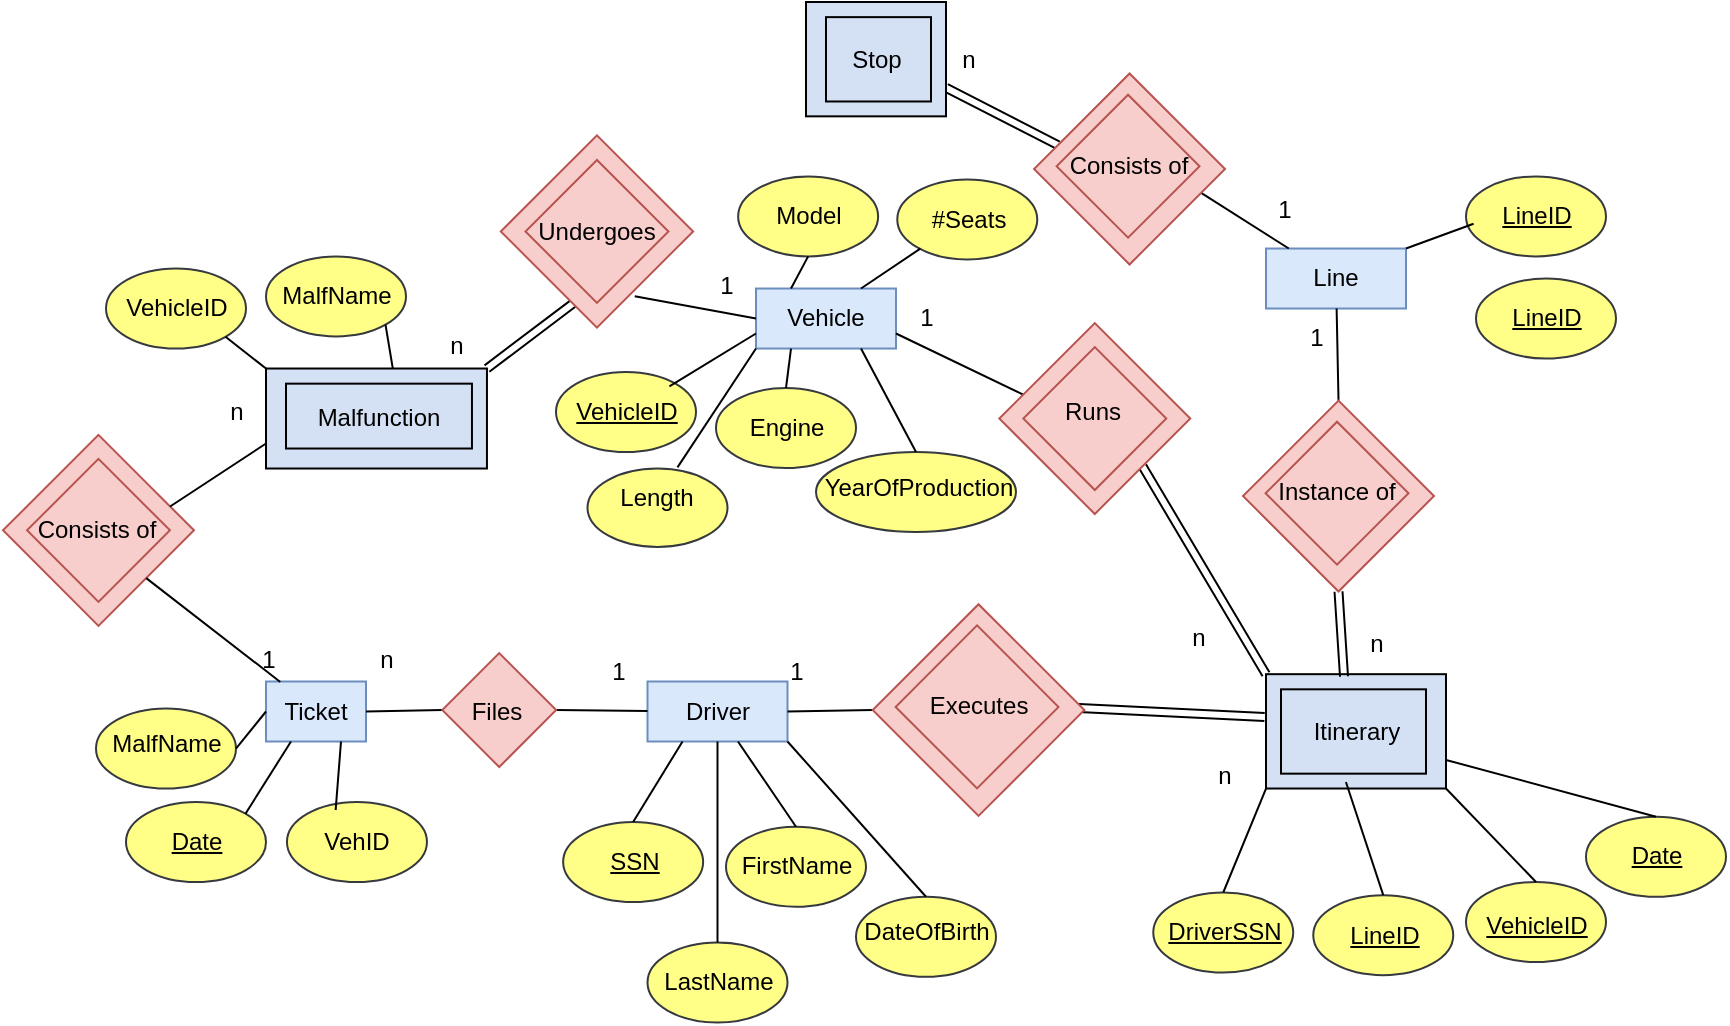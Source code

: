<mxfile version="20.5.1" type="github">
  <diagram name="Page-1" id="74e2e168-ea6b-b213-b513-2b3c1d86103e">
    <mxGraphModel dx="989" dy="471" grid="1" gridSize="10" guides="1" tooltips="1" connect="1" arrows="1" fold="1" page="1" pageScale="1" pageWidth="1600" pageHeight="1200" background="#ffffff" math="0" shadow="0">
      <root>
        <mxCell id="0" />
        <mxCell id="1" parent="0" />
        <mxCell id="0TpY3zneYbciwW2qCHmm-88" value="" style="rounded=0;whiteSpace=wrap;html=1;fillColor=#D4E1F5;" vertex="1" parent="1">
          <mxGeometry x="900" y="516.09" width="90" height="57.17" as="geometry" />
        </mxCell>
        <mxCell id="RQqygvgA-cGsSz0pc4jh-1" value="&lt;div&gt;Vehicle&lt;/div&gt;" style="rounded=0;whiteSpace=wrap;html=1;fillColor=#dae8fc;strokeColor=#6c8ebf;" parent="1" vertex="1">
          <mxGeometry x="645" y="323.26" width="70" height="30" as="geometry" />
        </mxCell>
        <mxCell id="RQqygvgA-cGsSz0pc4jh-5" value="&lt;div&gt;Driver&lt;/div&gt;" style="rounded=0;whiteSpace=wrap;html=1;fillColor=#dae8fc;strokeColor=#6c8ebf;" parent="1" vertex="1">
          <mxGeometry x="590.75" y="519.75" width="70" height="30" as="geometry" />
        </mxCell>
        <mxCell id="RQqygvgA-cGsSz0pc4jh-11" value="&lt;div&gt;Line&lt;/div&gt;" style="rounded=0;whiteSpace=wrap;html=1;fillColor=#dae8fc;strokeColor=#6c8ebf;" parent="1" vertex="1">
          <mxGeometry x="900" y="303.26" width="70" height="30" as="geometry" />
        </mxCell>
        <mxCell id="RQqygvgA-cGsSz0pc4jh-14" value="&lt;div&gt;Ticket&lt;/div&gt;" style="rounded=0;whiteSpace=wrap;html=1;fillColor=#dae8fc;strokeColor=#6c8ebf;" parent="1" vertex="1">
          <mxGeometry x="400" y="519.75" width="50" height="30" as="geometry" />
        </mxCell>
        <mxCell id="0TpY3zneYbciwW2qCHmm-1" value="" style="endArrow=none;html=1;rounded=0;exitX=0;exitY=0;exitDx=0;exitDy=0;" edge="1" parent="1" source="0TpY3zneYbciwW2qCHmm-132" target="RQqygvgA-cGsSz0pc4jh-11">
          <mxGeometry width="50" height="50" relative="1" as="geometry">
            <mxPoint x="938" y="373.26" as="sourcePoint" />
            <mxPoint x="944.545" y="483.26" as="targetPoint" />
          </mxGeometry>
        </mxCell>
        <mxCell id="0TpY3zneYbciwW2qCHmm-2" value="" style="shape=link;html=1;rounded=0;entryX=1;entryY=1;entryDx=0;entryDy=0;width=-4;exitX=-0.033;exitY=1.039;exitDx=0;exitDy=0;exitPerimeter=0;" edge="1" parent="1" source="0TpY3zneYbciwW2qCHmm-4" target="0TpY3zneYbciwW2qCHmm-132">
          <mxGeometry width="100" relative="1" as="geometry">
            <mxPoint x="938" y="513.26" as="sourcePoint" />
            <mxPoint x="938.16" y="470.923" as="targetPoint" />
          </mxGeometry>
        </mxCell>
        <mxCell id="0TpY3zneYbciwW2qCHmm-3" value="1" style="text;html=1;align=center;verticalAlign=middle;resizable=0;points=[];autosize=1;strokeColor=none;fillColor=none;" vertex="1" parent="1">
          <mxGeometry x="910" y="333.26" width="30" height="30" as="geometry" />
        </mxCell>
        <mxCell id="0TpY3zneYbciwW2qCHmm-4" value="n" style="text;html=1;align=center;verticalAlign=middle;resizable=0;points=[];autosize=1;strokeColor=none;fillColor=none;" vertex="1" parent="1">
          <mxGeometry x="940" y="486.09" width="30" height="30" as="geometry" />
        </mxCell>
        <mxCell id="0TpY3zneYbciwW2qCHmm-10" value="" style="endArrow=none;html=1;rounded=0;exitX=1;exitY=0.5;exitDx=0;exitDy=0;entryX=0;entryY=1;entryDx=0;entryDy=0;" edge="1" parent="1" source="RQqygvgA-cGsSz0pc4jh-5" target="0TpY3zneYbciwW2qCHmm-86">
          <mxGeometry width="50" height="50" relative="1" as="geometry">
            <mxPoint x="850" y="403.26" as="sourcePoint" />
            <mxPoint x="705.407" y="538.49" as="targetPoint" />
          </mxGeometry>
        </mxCell>
        <mxCell id="0TpY3zneYbciwW2qCHmm-11" value="" style="shape=link;html=1;rounded=0;exitX=1;exitY=0;exitDx=0;exitDy=0;entryX=-0.008;entryY=0.374;entryDx=0;entryDy=0;entryPerimeter=0;" edge="1" parent="1" source="0TpY3zneYbciwW2qCHmm-85" target="0TpY3zneYbciwW2qCHmm-88">
          <mxGeometry width="100" relative="1" as="geometry">
            <mxPoint x="805.873" y="538.83" as="sourcePoint" />
            <mxPoint x="892.624" y="537.895" as="targetPoint" />
          </mxGeometry>
        </mxCell>
        <mxCell id="0TpY3zneYbciwW2qCHmm-12" value="1" style="text;html=1;align=center;verticalAlign=middle;resizable=0;points=[];autosize=1;strokeColor=none;fillColor=none;" vertex="1" parent="1">
          <mxGeometry x="650" y="499.75" width="30" height="30" as="geometry" />
        </mxCell>
        <mxCell id="0TpY3zneYbciwW2qCHmm-13" value="n" style="text;html=1;align=center;verticalAlign=middle;resizable=0;points=[];autosize=1;strokeColor=none;fillColor=none;" vertex="1" parent="1">
          <mxGeometry x="863.63" y="552.12" width="30" height="30" as="geometry" />
        </mxCell>
        <mxCell id="0TpY3zneYbciwW2qCHmm-15" value="" style="endArrow=none;html=1;rounded=0;entryX=1;entryY=0.75;entryDx=0;entryDy=0;exitX=0;exitY=0.75;exitDx=0;exitDy=0;" edge="1" parent="1" source="0TpY3zneYbciwW2qCHmm-135" target="RQqygvgA-cGsSz0pc4jh-1">
          <mxGeometry width="50" height="50" relative="1" as="geometry">
            <mxPoint x="770.439" y="383.459" as="sourcePoint" />
            <mxPoint x="934.545" y="483.26" as="targetPoint" />
          </mxGeometry>
        </mxCell>
        <mxCell id="0TpY3zneYbciwW2qCHmm-16" value="" style="shape=link;html=1;rounded=0;exitX=1;exitY=0.5;exitDx=0;exitDy=0;entryX=0;entryY=0;entryDx=0;entryDy=0;" edge="1" parent="1" source="0TpY3zneYbciwW2qCHmm-135" target="0TpY3zneYbciwW2qCHmm-88">
          <mxGeometry width="100" relative="1" as="geometry">
            <mxPoint x="833.357" y="421.345" as="sourcePoint" />
            <mxPoint x="894.36" y="514.41" as="targetPoint" />
          </mxGeometry>
        </mxCell>
        <mxCell id="0TpY3zneYbciwW2qCHmm-18" value="1" style="text;html=1;align=center;verticalAlign=middle;resizable=0;points=[];autosize=1;strokeColor=none;fillColor=none;" vertex="1" parent="1">
          <mxGeometry x="715" y="323.26" width="30" height="30" as="geometry" />
        </mxCell>
        <mxCell id="0TpY3zneYbciwW2qCHmm-19" value="n" style="text;html=1;align=center;verticalAlign=middle;resizable=0;points=[];autosize=1;strokeColor=none;fillColor=none;" vertex="1" parent="1">
          <mxGeometry x="851.27" y="483.26" width="30" height="30" as="geometry" />
        </mxCell>
        <mxCell id="0TpY3zneYbciwW2qCHmm-38" value="" style="endArrow=none;html=1;rounded=0;exitX=1;exitY=0.25;exitDx=0;exitDy=0;" edge="1" parent="1" source="0TpY3zneYbciwW2qCHmm-138" target="RQqygvgA-cGsSz0pc4jh-11">
          <mxGeometry width="50" height="50" relative="1" as="geometry">
            <mxPoint x="883.99" y="279.63" as="sourcePoint" />
            <mxPoint x="934.545" y="403.26" as="targetPoint" />
          </mxGeometry>
        </mxCell>
        <mxCell id="0TpY3zneYbciwW2qCHmm-39" value="" style="shape=link;html=1;rounded=0;exitX=1;exitY=0.75;exitDx=0;exitDy=0;entryX=0;entryY=0.75;entryDx=0;entryDy=0;" edge="1" parent="1" source="0TpY3zneYbciwW2qCHmm-100" target="0TpY3zneYbciwW2qCHmm-138">
          <mxGeometry width="100" relative="1" as="geometry">
            <mxPoint x="760" y="234.163" as="sourcePoint" />
            <mxPoint x="803.99" y="246.63" as="targetPoint" />
          </mxGeometry>
        </mxCell>
        <mxCell id="0TpY3zneYbciwW2qCHmm-47" value="" style="endArrow=none;html=1;rounded=0;exitX=0;exitY=0.5;exitDx=0;exitDy=0;entryX=1.033;entryY=0.64;entryDx=0;entryDy=0;entryPerimeter=0;" edge="1" parent="1" source="RQqygvgA-cGsSz0pc4jh-1" target="0TpY3zneYbciwW2qCHmm-143">
          <mxGeometry width="50" height="50" relative="1" as="geometry">
            <mxPoint x="810" y="353.26" as="sourcePoint" />
            <mxPoint x="608.943" y="311.573" as="targetPoint" />
          </mxGeometry>
        </mxCell>
        <mxCell id="0TpY3zneYbciwW2qCHmm-48" value="1" style="text;html=1;align=center;verticalAlign=middle;resizable=0;points=[];autosize=1;strokeColor=none;fillColor=none;" vertex="1" parent="1">
          <mxGeometry x="615" y="307.2" width="30" height="30" as="geometry" />
        </mxCell>
        <mxCell id="0TpY3zneYbciwW2qCHmm-49" value="" style="shape=link;html=1;rounded=0;exitX=1;exitY=0;exitDx=0;exitDy=0;entryX=0.75;entryY=1;entryDx=0;entryDy=0;" edge="1" parent="1" source="0TpY3zneYbciwW2qCHmm-91" target="0TpY3zneYbciwW2qCHmm-143">
          <mxGeometry width="100" relative="1" as="geometry">
            <mxPoint x="516.975" y="371.281" as="sourcePoint" />
            <mxPoint x="557.999" y="318.286" as="targetPoint" />
          </mxGeometry>
        </mxCell>
        <mxCell id="0TpY3zneYbciwW2qCHmm-50" value="n" style="text;html=1;align=center;verticalAlign=middle;resizable=0;points=[];autosize=1;strokeColor=none;fillColor=none;" vertex="1" parent="1">
          <mxGeometry x="480.48" y="337.2" width="30" height="30" as="geometry" />
        </mxCell>
        <mxCell id="0TpY3zneYbciwW2qCHmm-51" value="n" style="text;html=1;align=center;verticalAlign=middle;resizable=0;points=[];autosize=1;strokeColor=none;fillColor=none;" vertex="1" parent="1">
          <mxGeometry x="735.64" y="193.59" width="30" height="30" as="geometry" />
        </mxCell>
        <mxCell id="0TpY3zneYbciwW2qCHmm-54" value="1" style="text;html=1;align=center;verticalAlign=middle;resizable=0;points=[];autosize=1;strokeColor=none;fillColor=none;" vertex="1" parent="1">
          <mxGeometry x="893.63" y="268.72" width="30" height="30" as="geometry" />
        </mxCell>
        <mxCell id="0TpY3zneYbciwW2qCHmm-59" value="" style="endArrow=none;html=1;rounded=0;exitX=1;exitY=0;exitDx=0;exitDy=0;" edge="1" parent="1" source="0TpY3zneYbciwW2qCHmm-83" target="RQqygvgA-cGsSz0pc4jh-5">
          <mxGeometry width="50" height="50" relative="1" as="geometry">
            <mxPoint x="543" y="532.26" as="sourcePoint" />
            <mxPoint x="794.545" y="503.26" as="targetPoint" />
          </mxGeometry>
        </mxCell>
        <mxCell id="0TpY3zneYbciwW2qCHmm-60" value="" style="endArrow=none;html=1;rounded=0;exitX=1;exitY=0.5;exitDx=0;exitDy=0;entryX=0;entryY=1;entryDx=0;entryDy=0;" edge="1" parent="1" source="RQqygvgA-cGsSz0pc4jh-14" target="0TpY3zneYbciwW2qCHmm-83">
          <mxGeometry width="50" height="50" relative="1" as="geometry">
            <mxPoint x="500" y="593.26" as="sourcePoint" />
            <mxPoint x="500.455" y="539.706" as="targetPoint" />
          </mxGeometry>
        </mxCell>
        <mxCell id="0TpY3zneYbciwW2qCHmm-61" value="1" style="text;html=1;align=center;verticalAlign=middle;resizable=0;points=[];autosize=1;strokeColor=none;fillColor=none;" vertex="1" parent="1">
          <mxGeometry x="560.75" y="499.75" width="30" height="30" as="geometry" />
        </mxCell>
        <mxCell id="0TpY3zneYbciwW2qCHmm-62" value="n" style="text;html=1;align=center;verticalAlign=middle;resizable=0;points=[];autosize=1;strokeColor=none;fillColor=none;" vertex="1" parent="1">
          <mxGeometry x="445.0" y="493.66" width="30" height="30" as="geometry" />
        </mxCell>
        <mxCell id="0TpY3zneYbciwW2qCHmm-83" value="" style="whiteSpace=wrap;html=1;aspect=fixed;fillColor=#f8cecc;rotation=45;strokeColor=#b85450;" vertex="1" parent="1">
          <mxGeometry x="496.49" y="513.92" width="40.25" height="40.25" as="geometry" />
        </mxCell>
        <mxCell id="0TpY3zneYbciwW2qCHmm-58" value="Files" style="text;html=1;align=center;verticalAlign=middle;resizable=0;points=[];autosize=1;strokeColor=none;fillColor=none;" vertex="1" parent="1">
          <mxGeometry x="490.22" y="519.75" width="50" height="30" as="geometry" />
        </mxCell>
        <mxCell id="0TpY3zneYbciwW2qCHmm-86" value="" style="whiteSpace=wrap;html=1;aspect=fixed;rotation=45;fillColor=#f8cecc;strokeColor=#b85450;" vertex="1" parent="1">
          <mxGeometry x="718.84" y="496.62" width="74.85" height="74.85" as="geometry" />
        </mxCell>
        <mxCell id="0TpY3zneYbciwW2qCHmm-85" value="" style="whiteSpace=wrap;html=1;aspect=fixed;fillColor=#f8cecc;rotation=45;strokeColor=#b85450;" vertex="1" parent="1">
          <mxGeometry x="726.73" y="503.65" width="57.59" height="57.59" as="geometry" />
        </mxCell>
        <mxCell id="0TpY3zneYbciwW2qCHmm-87" value="" style="rounded=0;whiteSpace=wrap;html=1;fillColor=#D4E1F5;" vertex="1" parent="1">
          <mxGeometry x="907.5" y="523.66" width="72.5" height="42.17" as="geometry" />
        </mxCell>
        <mxCell id="0TpY3zneYbciwW2qCHmm-90" value="Itinerary" style="text;html=1;align=center;verticalAlign=middle;resizable=0;points=[];autosize=1;strokeColor=none;fillColor=none;" vertex="1" parent="1">
          <mxGeometry x="915" y="529.68" width="60" height="30" as="geometry" />
        </mxCell>
        <mxCell id="0TpY3zneYbciwW2qCHmm-91" value="" style="rounded=0;whiteSpace=wrap;html=1;fillColor=#D4E1F5;" vertex="1" parent="1">
          <mxGeometry x="400" y="363.26" width="110.48" height="50" as="geometry" />
        </mxCell>
        <mxCell id="0TpY3zneYbciwW2qCHmm-93" value="" style="rounded=0;whiteSpace=wrap;html=1;fillColor=#D4E1F5;" vertex="1" parent="1">
          <mxGeometry x="410" y="370.83" width="92.98" height="32.43" as="geometry" />
        </mxCell>
        <mxCell id="0TpY3zneYbciwW2qCHmm-95" value="Malfunction" style="text;html=1;align=center;verticalAlign=middle;resizable=0;points=[];autosize=1;strokeColor=none;fillColor=none;" vertex="1" parent="1">
          <mxGeometry x="416.49" y="373.26" width="80" height="30" as="geometry" />
        </mxCell>
        <mxCell id="0TpY3zneYbciwW2qCHmm-100" value="" style="rounded=0;whiteSpace=wrap;html=1;fillColor=#D4E1F5;" vertex="1" parent="1">
          <mxGeometry x="670" y="180" width="70" height="57.17" as="geometry" />
        </mxCell>
        <mxCell id="0TpY3zneYbciwW2qCHmm-101" value="" style="rounded=0;whiteSpace=wrap;html=1;fillColor=#D4E1F5;" vertex="1" parent="1">
          <mxGeometry x="680" y="187.57" width="52.5" height="42.17" as="geometry" />
        </mxCell>
        <mxCell id="0TpY3zneYbciwW2qCHmm-103" value="Stop" style="text;html=1;align=center;verticalAlign=middle;resizable=0;points=[];autosize=1;strokeColor=none;fillColor=none;" vertex="1" parent="1">
          <mxGeometry x="680" y="193.65" width="50" height="30" as="geometry" />
        </mxCell>
        <mxCell id="0TpY3zneYbciwW2qCHmm-105" value="Executes" style="text;html=1;align=center;verticalAlign=middle;resizable=0;points=[];autosize=1;strokeColor=none;fillColor=none;" vertex="1" parent="1">
          <mxGeometry x="721.26" y="517.44" width="70" height="30" as="geometry" />
        </mxCell>
        <mxCell id="0TpY3zneYbciwW2qCHmm-132" value="" style="whiteSpace=wrap;html=1;aspect=fixed;rotation=45;fillColor=#f8cecc;strokeColor=#b85450;" vertex="1" parent="1">
          <mxGeometry x="902.5" y="393.26" width="67.51" height="67.51" as="geometry" />
        </mxCell>
        <mxCell id="0TpY3zneYbciwW2qCHmm-133" value="" style="whiteSpace=wrap;html=1;aspect=fixed;fillColor=#f8cecc;rotation=45;strokeColor=#b85450;" vertex="1" parent="1">
          <mxGeometry x="910.25" y="400.35" width="50.53" height="50.53" as="geometry" />
        </mxCell>
        <mxCell id="0TpY3zneYbciwW2qCHmm-134" value="Instance of" style="text;html=1;align=center;verticalAlign=middle;resizable=0;points=[];autosize=1;strokeColor=none;fillColor=none;" vertex="1" parent="1">
          <mxGeometry x="895" y="410.43" width="80" height="30" as="geometry" />
        </mxCell>
        <mxCell id="0TpY3zneYbciwW2qCHmm-135" value="" style="whiteSpace=wrap;html=1;aspect=fixed;rotation=45;fillColor=#f8cecc;strokeColor=#b85450;" vertex="1" parent="1">
          <mxGeometry x="780.64" y="354.51" width="67.51" height="67.51" as="geometry" />
        </mxCell>
        <mxCell id="0TpY3zneYbciwW2qCHmm-136" value="" style="whiteSpace=wrap;html=1;aspect=fixed;fillColor=#f8cecc;rotation=45;strokeColor=#b85450;" vertex="1" parent="1">
          <mxGeometry x="789.13" y="363.0" width="50.53" height="50.53" as="geometry" />
        </mxCell>
        <mxCell id="0TpY3zneYbciwW2qCHmm-137" value="Runs" style="text;html=1;align=center;verticalAlign=middle;resizable=0;points=[];autosize=1;strokeColor=none;fillColor=none;" vertex="1" parent="1">
          <mxGeometry x="788.15" y="370.31" width="50" height="30" as="geometry" />
        </mxCell>
        <mxCell id="0TpY3zneYbciwW2qCHmm-138" value="" style="whiteSpace=wrap;html=1;aspect=fixed;rotation=45;fillColor=#f8cecc;strokeColor=#b85450;" vertex="1" parent="1">
          <mxGeometry x="798.02" y="229.74" width="67.51" height="67.51" as="geometry" />
        </mxCell>
        <mxCell id="0TpY3zneYbciwW2qCHmm-139" value="" style="whiteSpace=wrap;html=1;aspect=fixed;fillColor=#f8cecc;rotation=45;strokeColor=#b85450;" vertex="1" parent="1">
          <mxGeometry x="805.77" y="236.83" width="50.53" height="50.53" as="geometry" />
        </mxCell>
        <mxCell id="0TpY3zneYbciwW2qCHmm-142" value="Consists of" style="text;html=1;align=center;verticalAlign=middle;resizable=0;points=[];autosize=1;strokeColor=none;fillColor=none;" vertex="1" parent="1">
          <mxGeometry x="791.04" y="247.09" width="80" height="30" as="geometry" />
        </mxCell>
        <mxCell id="0TpY3zneYbciwW2qCHmm-143" value="" style="whiteSpace=wrap;html=1;aspect=fixed;rotation=45;fillColor=#f8cecc;strokeColor=#b85450;" vertex="1" parent="1">
          <mxGeometry x="531.49" y="260.73" width="67.99" height="67.99" as="geometry" />
        </mxCell>
        <mxCell id="0TpY3zneYbciwW2qCHmm-144" value="" style="whiteSpace=wrap;html=1;aspect=fixed;fillColor=#f8cecc;rotation=45;strokeColor=#b85450;" vertex="1" parent="1">
          <mxGeometry x="540.22" y="269.46" width="50.53" height="50.53" as="geometry" />
        </mxCell>
        <mxCell id="0TpY3zneYbciwW2qCHmm-146" value="Undergoes" style="text;html=1;align=center;verticalAlign=middle;resizable=0;points=[];autosize=1;strokeColor=none;fillColor=none;" vertex="1" parent="1">
          <mxGeometry x="525.48" y="279.73" width="80" height="30" as="geometry" />
        </mxCell>
        <mxCell id="0TpY3zneYbciwW2qCHmm-149" value="" style="ellipse;whiteSpace=wrap;html=1;fillColor=#ffff88;strokeColor=#36393d;" vertex="1" parent="1">
          <mxGeometry x="330" y="580" width="70" height="40" as="geometry" />
        </mxCell>
        <mxCell id="0TpY3zneYbciwW2qCHmm-150" value="&lt;u&gt;Date&lt;/u&gt;" style="text;html=1;align=center;verticalAlign=middle;resizable=0;points=[];autosize=1;strokeColor=none;fillColor=none;" vertex="1" parent="1">
          <mxGeometry x="340" y="585" width="50" height="30" as="geometry" />
        </mxCell>
        <mxCell id="0TpY3zneYbciwW2qCHmm-153" value="" style="endArrow=none;html=1;rounded=0;exitX=1;exitY=0;exitDx=0;exitDy=0;entryX=0.25;entryY=1;entryDx=0;entryDy=0;" edge="1" parent="1" source="0TpY3zneYbciwW2qCHmm-149" target="RQqygvgA-cGsSz0pc4jh-14">
          <mxGeometry width="50" height="50" relative="1" as="geometry">
            <mxPoint x="450" y="535.58" as="sourcePoint" />
            <mxPoint x="400" y="560" as="targetPoint" />
          </mxGeometry>
        </mxCell>
        <mxCell id="0TpY3zneYbciwW2qCHmm-154" value="" style="whiteSpace=wrap;html=1;aspect=fixed;rotation=45;fillColor=#f8cecc;strokeColor=#b85450;" vertex="1" parent="1">
          <mxGeometry x="282.49" y="410.43" width="67.51" height="67.51" as="geometry" />
        </mxCell>
        <mxCell id="0TpY3zneYbciwW2qCHmm-155" value="" style="whiteSpace=wrap;html=1;aspect=fixed;fillColor=#f8cecc;rotation=45;strokeColor=#b85450;" vertex="1" parent="1">
          <mxGeometry x="290.98" y="418.92" width="50.53" height="50.53" as="geometry" />
        </mxCell>
        <mxCell id="0TpY3zneYbciwW2qCHmm-156" value="Consists of" style="text;html=1;align=center;verticalAlign=middle;resizable=0;points=[];autosize=1;strokeColor=none;fillColor=none;" vertex="1" parent="1">
          <mxGeometry x="275" y="429.18" width="80" height="30" as="geometry" />
        </mxCell>
        <mxCell id="0TpY3zneYbciwW2qCHmm-158" value="" style="endArrow=none;html=1;rounded=0;entryX=0;entryY=0.75;entryDx=0;entryDy=0;exitX=0.75;exitY=0;exitDx=0;exitDy=0;" edge="1" parent="1" source="0TpY3zneYbciwW2qCHmm-154" target="0TpY3zneYbciwW2qCHmm-91">
          <mxGeometry width="50" height="50" relative="1" as="geometry">
            <mxPoint x="400" y="430" as="sourcePoint" />
            <mxPoint x="604.545" y="520" as="targetPoint" />
          </mxGeometry>
        </mxCell>
        <mxCell id="0TpY3zneYbciwW2qCHmm-159" value="" style="endArrow=none;html=1;rounded=0;exitX=1;exitY=0.5;exitDx=0;exitDy=0;entryX=0.143;entryY=0.008;entryDx=0;entryDy=0;entryPerimeter=0;" edge="1" parent="1" source="0TpY3zneYbciwW2qCHmm-154" target="RQqygvgA-cGsSz0pc4jh-14">
          <mxGeometry width="50" height="50" relative="1" as="geometry">
            <mxPoint x="510" y="440" as="sourcePoint" />
            <mxPoint x="604.545" y="520" as="targetPoint" />
          </mxGeometry>
        </mxCell>
        <mxCell id="0TpY3zneYbciwW2qCHmm-160" value="1" style="text;html=1;align=center;verticalAlign=middle;resizable=0;points=[];autosize=1;strokeColor=none;fillColor=none;" vertex="1" parent="1">
          <mxGeometry x="386.49" y="493.66" width="30" height="30" as="geometry" />
        </mxCell>
        <mxCell id="0TpY3zneYbciwW2qCHmm-161" value="n" style="text;html=1;align=center;verticalAlign=middle;resizable=0;points=[];autosize=1;strokeColor=none;fillColor=none;" vertex="1" parent="1">
          <mxGeometry x="370" y="370.35" width="30" height="30" as="geometry" />
        </mxCell>
        <mxCell id="0TpY3zneYbciwW2qCHmm-165" value="" style="ellipse;whiteSpace=wrap;html=1;fillColor=#ffff88;strokeColor=#36393d;" vertex="1" parent="1">
          <mxGeometry x="410.48" y="580" width="70" height="40" as="geometry" />
        </mxCell>
        <mxCell id="0TpY3zneYbciwW2qCHmm-166" value="VehID" style="text;html=1;align=center;verticalAlign=middle;resizable=0;points=[];autosize=1;strokeColor=none;fillColor=none;" vertex="1" parent="1">
          <mxGeometry x="420.48" y="585" width="50" height="30" as="geometry" />
        </mxCell>
        <mxCell id="0TpY3zneYbciwW2qCHmm-167" value="" style="endArrow=none;html=1;rounded=0;exitX=0.287;exitY=-0.033;exitDx=0;exitDy=0;entryX=0.75;entryY=1;entryDx=0;entryDy=0;exitPerimeter=0;" edge="1" parent="1" source="0TpY3zneYbciwW2qCHmm-166" target="RQqygvgA-cGsSz0pc4jh-14">
          <mxGeometry width="50" height="50" relative="1" as="geometry">
            <mxPoint x="560" y="557.3" as="sourcePoint" />
            <mxPoint x="460" y="571.47" as="targetPoint" />
          </mxGeometry>
        </mxCell>
        <mxCell id="0TpY3zneYbciwW2qCHmm-168" value="" style="ellipse;whiteSpace=wrap;html=1;fillColor=#ffff88;strokeColor=#36393d;" vertex="1" parent="1">
          <mxGeometry x="315" y="533.26" width="70" height="40" as="geometry" />
        </mxCell>
        <mxCell id="0TpY3zneYbciwW2qCHmm-170" value="" style="endArrow=none;html=1;rounded=0;entryX=0;entryY=0.5;entryDx=0;entryDy=0;startArrow=none;exitX=1;exitY=0.5;exitDx=0;exitDy=0;" edge="1" parent="1" source="0TpY3zneYbciwW2qCHmm-168" target="RQqygvgA-cGsSz0pc4jh-14">
          <mxGeometry width="50" height="50" relative="1" as="geometry">
            <mxPoint x="210" y="450" as="sourcePoint" />
            <mxPoint x="275" y="516.09" as="targetPoint" />
          </mxGeometry>
        </mxCell>
        <mxCell id="0TpY3zneYbciwW2qCHmm-174" value="" style="ellipse;whiteSpace=wrap;html=1;fillColor=#ffff88;strokeColor=#36393d;" vertex="1" parent="1">
          <mxGeometry x="320" y="313.26" width="70" height="40" as="geometry" />
        </mxCell>
        <mxCell id="0TpY3zneYbciwW2qCHmm-175" value="VehicleID" style="text;html=1;align=center;verticalAlign=middle;resizable=0;points=[];autosize=1;strokeColor=none;fillColor=none;" vertex="1" parent="1">
          <mxGeometry x="320" y="318.26" width="70" height="30" as="geometry" />
        </mxCell>
        <mxCell id="0TpY3zneYbciwW2qCHmm-176" value="" style="endArrow=none;html=1;rounded=0;entryX=0;entryY=0;entryDx=0;entryDy=0;exitX=1;exitY=1;exitDx=0;exitDy=0;" edge="1" parent="1" source="0TpY3zneYbciwW2qCHmm-174" target="0TpY3zneYbciwW2qCHmm-91">
          <mxGeometry width="50" height="50" relative="1" as="geometry">
            <mxPoint x="370" y="330" as="sourcePoint" />
            <mxPoint x="370" y="263.01" as="targetPoint" />
          </mxGeometry>
        </mxCell>
        <mxCell id="0TpY3zneYbciwW2qCHmm-177" value="" style="ellipse;whiteSpace=wrap;html=1;fillColor=#ffff88;strokeColor=#36393d;" vertex="1" parent="1">
          <mxGeometry x="400" y="307.2" width="70" height="40" as="geometry" />
        </mxCell>
        <mxCell id="0TpY3zneYbciwW2qCHmm-178" value="MalfName" style="text;html=1;align=center;verticalAlign=middle;resizable=0;points=[];autosize=1;strokeColor=none;fillColor=none;" vertex="1" parent="1">
          <mxGeometry x="395" y="312.2" width="80" height="30" as="geometry" />
        </mxCell>
        <mxCell id="0TpY3zneYbciwW2qCHmm-179" value="" style="endArrow=none;html=1;rounded=0;entryX=0.574;entryY=0.001;entryDx=0;entryDy=0;exitX=1;exitY=1;exitDx=0;exitDy=0;entryPerimeter=0;" edge="1" parent="1" source="0TpY3zneYbciwW2qCHmm-177" target="0TpY3zneYbciwW2qCHmm-91">
          <mxGeometry width="50" height="50" relative="1" as="geometry">
            <mxPoint x="450" y="323.94" as="sourcePoint" />
            <mxPoint x="480" y="357.2" as="targetPoint" />
          </mxGeometry>
        </mxCell>
        <mxCell id="0TpY3zneYbciwW2qCHmm-180" value="" style="ellipse;whiteSpace=wrap;html=1;fillColor=#ffff88;strokeColor=#36393d;" vertex="1" parent="1">
          <mxGeometry x="548.57" y="590" width="70" height="40" as="geometry" />
        </mxCell>
        <mxCell id="0TpY3zneYbciwW2qCHmm-181" value="&lt;u&gt;SSN&lt;/u&gt;" style="text;html=1;align=center;verticalAlign=middle;resizable=0;points=[];autosize=1;strokeColor=none;fillColor=none;" vertex="1" parent="1">
          <mxGeometry x="558.57" y="595" width="50" height="30" as="geometry" />
        </mxCell>
        <mxCell id="0TpY3zneYbciwW2qCHmm-182" value="" style="endArrow=none;html=1;rounded=0;entryX=0.25;entryY=1;entryDx=0;entryDy=0;exitX=0.5;exitY=0;exitDx=0;exitDy=0;" edge="1" parent="1" source="0TpY3zneYbciwW2qCHmm-180" target="RQqygvgA-cGsSz0pc4jh-5">
          <mxGeometry width="50" height="50" relative="1" as="geometry">
            <mxPoint x="584" y="570" as="sourcePoint" />
            <mxPoint x="628.57" y="640" as="targetPoint" />
          </mxGeometry>
        </mxCell>
        <mxCell id="0TpY3zneYbciwW2qCHmm-183" value="" style="ellipse;whiteSpace=wrap;html=1;fillColor=#ffff88;strokeColor=#36393d;" vertex="1" parent="1">
          <mxGeometry x="630" y="592.37" width="70" height="40" as="geometry" />
        </mxCell>
        <mxCell id="0TpY3zneYbciwW2qCHmm-184" value="FirstName" style="text;html=1;align=center;verticalAlign=middle;resizable=0;points=[];autosize=1;strokeColor=none;fillColor=none;" vertex="1" parent="1">
          <mxGeometry x="625" y="597.37" width="80" height="30" as="geometry" />
        </mxCell>
        <mxCell id="0TpY3zneYbciwW2qCHmm-185" value="" style="endArrow=none;html=1;rounded=0;exitX=0.5;exitY=0;exitDx=0;exitDy=0;" edge="1" parent="1" source="0TpY3zneYbciwW2qCHmm-183" target="RQqygvgA-cGsSz0pc4jh-5">
          <mxGeometry width="50" height="50" relative="1" as="geometry">
            <mxPoint x="665.43" y="572.37" as="sourcePoint" />
            <mxPoint x="689.68" y="552.12" as="targetPoint" />
          </mxGeometry>
        </mxCell>
        <mxCell id="0TpY3zneYbciwW2qCHmm-186" value="" style="ellipse;whiteSpace=wrap;html=1;fillColor=#ffff88;strokeColor=#36393d;" vertex="1" parent="1">
          <mxGeometry x="590.75" y="650.25" width="70" height="40" as="geometry" />
        </mxCell>
        <mxCell id="0TpY3zneYbciwW2qCHmm-187" value="LastName" style="text;html=1;align=center;verticalAlign=middle;resizable=0;points=[];autosize=1;strokeColor=none;fillColor=none;" vertex="1" parent="1">
          <mxGeometry x="585.75" y="655.25" width="80" height="30" as="geometry" />
        </mxCell>
        <mxCell id="0TpY3zneYbciwW2qCHmm-188" value="" style="endArrow=none;html=1;rounded=0;entryX=0.5;entryY=1;entryDx=0;entryDy=0;exitX=0.5;exitY=0;exitDx=0;exitDy=0;" edge="1" parent="1" source="0TpY3zneYbciwW2qCHmm-186" target="RQqygvgA-cGsSz0pc4jh-5">
          <mxGeometry width="50" height="50" relative="1" as="geometry">
            <mxPoint x="610.43" y="630.25" as="sourcePoint" />
            <mxPoint x="634.68" y="610.0" as="targetPoint" />
          </mxGeometry>
        </mxCell>
        <mxCell id="0TpY3zneYbciwW2qCHmm-190" value="" style="ellipse;whiteSpace=wrap;html=1;fillColor=#ffff88;strokeColor=#36393d;" vertex="1" parent="1">
          <mxGeometry x="695" y="627.37" width="70" height="40" as="geometry" />
        </mxCell>
        <mxCell id="0TpY3zneYbciwW2qCHmm-191" value="DateOfBirth" style="text;html=1;align=center;verticalAlign=middle;resizable=0;points=[];autosize=1;strokeColor=none;fillColor=none;" vertex="1" parent="1">
          <mxGeometry x="685" y="630" width="90" height="30" as="geometry" />
        </mxCell>
        <mxCell id="0TpY3zneYbciwW2qCHmm-192" value="" style="endArrow=none;html=1;rounded=0;entryX=1;entryY=1;entryDx=0;entryDy=0;exitX=0.5;exitY=0;exitDx=0;exitDy=0;" edge="1" parent="1" source="0TpY3zneYbciwW2qCHmm-190" target="RQqygvgA-cGsSz0pc4jh-5">
          <mxGeometry width="50" height="50" relative="1" as="geometry">
            <mxPoint x="715.43" y="640.25" as="sourcePoint" />
            <mxPoint x="739.68" y="620.0" as="targetPoint" />
          </mxGeometry>
        </mxCell>
        <mxCell id="0TpY3zneYbciwW2qCHmm-193" value="" style="ellipse;whiteSpace=wrap;html=1;fillColor=#ffff88;strokeColor=#36393d;" vertex="1" parent="1">
          <mxGeometry x="843.63" y="625.25" width="70" height="40" as="geometry" />
        </mxCell>
        <mxCell id="0TpY3zneYbciwW2qCHmm-194" value="&lt;u&gt;DriverSSN&lt;/u&gt;" style="text;html=1;align=center;verticalAlign=middle;resizable=0;points=[];autosize=1;strokeColor=none;fillColor=none;" vertex="1" parent="1">
          <mxGeometry x="838.63" y="630.25" width="80" height="30" as="geometry" />
        </mxCell>
        <mxCell id="0TpY3zneYbciwW2qCHmm-195" value="" style="endArrow=none;html=1;rounded=0;entryX=0;entryY=1;entryDx=0;entryDy=0;exitX=0.5;exitY=0;exitDx=0;exitDy=0;" edge="1" parent="1" source="0TpY3zneYbciwW2qCHmm-193" target="0TpY3zneYbciwW2qCHmm-88">
          <mxGeometry width="50" height="50" relative="1" as="geometry">
            <mxPoint x="879.06" y="605.25" as="sourcePoint" />
            <mxPoint x="903.31" y="585.0" as="targetPoint" />
          </mxGeometry>
        </mxCell>
        <mxCell id="0TpY3zneYbciwW2qCHmm-196" value="" style="ellipse;whiteSpace=wrap;html=1;fillColor=#ffff88;strokeColor=#36393d;" vertex="1" parent="1">
          <mxGeometry x="923.63" y="626.59" width="70" height="40" as="geometry" />
        </mxCell>
        <mxCell id="0TpY3zneYbciwW2qCHmm-197" value="&lt;u&gt;LineID&lt;/u&gt;" style="text;html=1;align=center;verticalAlign=middle;resizable=0;points=[];autosize=1;strokeColor=none;fillColor=none;" vertex="1" parent="1">
          <mxGeometry x="928.63" y="631.59" width="60" height="30" as="geometry" />
        </mxCell>
        <mxCell id="0TpY3zneYbciwW2qCHmm-198" value="" style="endArrow=none;html=1;rounded=0;exitX=0.5;exitY=0;exitDx=0;exitDy=0;entryX=0.444;entryY=0.943;entryDx=0;entryDy=0;entryPerimeter=0;" edge="1" parent="1" source="0TpY3zneYbciwW2qCHmm-196" target="0TpY3zneYbciwW2qCHmm-88">
          <mxGeometry width="50" height="50" relative="1" as="geometry">
            <mxPoint x="959.06" y="606.59" as="sourcePoint" />
            <mxPoint x="930" y="590" as="targetPoint" />
          </mxGeometry>
        </mxCell>
        <mxCell id="0TpY3zneYbciwW2qCHmm-201" value="" style="ellipse;whiteSpace=wrap;html=1;fillColor=#ffff88;strokeColor=#36393d;" vertex="1" parent="1">
          <mxGeometry x="1000.0" y="620" width="70" height="40" as="geometry" />
        </mxCell>
        <mxCell id="0TpY3zneYbciwW2qCHmm-202" value="&lt;u&gt;VehicleID&lt;/u&gt;" style="text;html=1;align=center;verticalAlign=middle;resizable=0;points=[];autosize=1;strokeColor=none;fillColor=none;" vertex="1" parent="1">
          <mxGeometry x="1000.0" y="626.59" width="70" height="30" as="geometry" />
        </mxCell>
        <mxCell id="0TpY3zneYbciwW2qCHmm-203" value="" style="endArrow=none;html=1;rounded=0;exitX=0.5;exitY=0;exitDx=0;exitDy=0;entryX=1;entryY=1;entryDx=0;entryDy=0;" edge="1" parent="1" source="0TpY3zneYbciwW2qCHmm-201" target="0TpY3zneYbciwW2qCHmm-88">
          <mxGeometry width="50" height="50" relative="1" as="geometry">
            <mxPoint x="1035.43" y="600" as="sourcePoint" />
            <mxPoint x="1016.37" y="563.411" as="targetPoint" />
          </mxGeometry>
        </mxCell>
        <mxCell id="0TpY3zneYbciwW2qCHmm-204" value="" style="ellipse;whiteSpace=wrap;html=1;fillColor=#ffff88;strokeColor=#36393d;" vertex="1" parent="1">
          <mxGeometry x="1060" y="587.37" width="70" height="40" as="geometry" />
        </mxCell>
        <mxCell id="0TpY3zneYbciwW2qCHmm-205" value="&lt;u&gt;Date&lt;/u&gt;" style="text;html=1;align=center;verticalAlign=middle;resizable=0;points=[];autosize=1;strokeColor=none;fillColor=none;" vertex="1" parent="1">
          <mxGeometry x="1070" y="592.37" width="50" height="30" as="geometry" />
        </mxCell>
        <mxCell id="0TpY3zneYbciwW2qCHmm-206" value="" style="endArrow=none;html=1;rounded=0;exitX=0.5;exitY=0;exitDx=0;exitDy=0;entryX=1;entryY=0.75;entryDx=0;entryDy=0;" edge="1" parent="1" source="0TpY3zneYbciwW2qCHmm-204" target="0TpY3zneYbciwW2qCHmm-88">
          <mxGeometry width="50" height="50" relative="1" as="geometry">
            <mxPoint x="1095.43" y="567.37" as="sourcePoint" />
            <mxPoint x="1076.37" y="530.781" as="targetPoint" />
          </mxGeometry>
        </mxCell>
        <mxCell id="0TpY3zneYbciwW2qCHmm-207" value="" style="ellipse;whiteSpace=wrap;html=1;fillColor=#ffff88;strokeColor=#36393d;" vertex="1" parent="1">
          <mxGeometry x="545.0" y="365.0" width="70" height="40" as="geometry" />
        </mxCell>
        <mxCell id="0TpY3zneYbciwW2qCHmm-208" value="&lt;u&gt;VehicleID&lt;/u&gt;" style="text;html=1;align=center;verticalAlign=middle;resizable=0;points=[];autosize=1;strokeColor=none;fillColor=none;" vertex="1" parent="1">
          <mxGeometry x="545.0" y="370.0" width="70" height="30" as="geometry" />
        </mxCell>
        <mxCell id="0TpY3zneYbciwW2qCHmm-209" value="" style="endArrow=none;html=1;rounded=0;exitX=0.81;exitY=0.072;exitDx=0;exitDy=0;entryX=0;entryY=0.75;entryDx=0;entryDy=0;exitPerimeter=0;" edge="1" parent="1" source="0TpY3zneYbciwW2qCHmm-208" target="RQqygvgA-cGsSz0pc4jh-1">
          <mxGeometry width="50" height="50" relative="1" as="geometry">
            <mxPoint x="584" y="353.26" as="sourcePoint" />
            <mxPoint x="635" y="323.68" as="targetPoint" />
          </mxGeometry>
        </mxCell>
        <mxCell id="0TpY3zneYbciwW2qCHmm-210" value="" style="ellipse;whiteSpace=wrap;html=1;fillColor=#ffff88;strokeColor=#36393d;" vertex="1" parent="1">
          <mxGeometry x="625" y="373.0" width="70" height="40" as="geometry" />
        </mxCell>
        <mxCell id="0TpY3zneYbciwW2qCHmm-211" value="Engine" style="text;html=1;align=center;verticalAlign=middle;resizable=0;points=[];autosize=1;strokeColor=none;fillColor=none;" vertex="1" parent="1">
          <mxGeometry x="630" y="378.0" width="60" height="30" as="geometry" />
        </mxCell>
        <mxCell id="0TpY3zneYbciwW2qCHmm-212" value="" style="endArrow=none;html=1;rounded=0;exitX=0.5;exitY=0;exitDx=0;exitDy=0;entryX=0.25;entryY=1;entryDx=0;entryDy=0;" edge="1" parent="1" source="0TpY3zneYbciwW2qCHmm-210" target="RQqygvgA-cGsSz0pc4jh-1">
          <mxGeometry width="50" height="50" relative="1" as="geometry">
            <mxPoint x="660.43" y="353.0" as="sourcePoint" />
            <mxPoint x="721.43" y="345.5" as="targetPoint" />
          </mxGeometry>
        </mxCell>
        <mxCell id="0TpY3zneYbciwW2qCHmm-213" value="" style="ellipse;whiteSpace=wrap;html=1;fillColor=#ffff88;strokeColor=#36393d;" vertex="1" parent="1">
          <mxGeometry x="675" y="405" width="100" height="40" as="geometry" />
        </mxCell>
        <mxCell id="0TpY3zneYbciwW2qCHmm-214" value="YearOfProduction" style="text;html=1;align=center;verticalAlign=middle;resizable=0;points=[];autosize=1;strokeColor=none;fillColor=none;" vertex="1" parent="1">
          <mxGeometry x="665.75" y="408.0" width="120" height="30" as="geometry" />
        </mxCell>
        <mxCell id="0TpY3zneYbciwW2qCHmm-215" value="" style="endArrow=none;html=1;rounded=0;exitX=0.5;exitY=0;exitDx=0;exitDy=0;entryX=0.75;entryY=1;entryDx=0;entryDy=0;" edge="1" parent="1" source="0TpY3zneYbciwW2qCHmm-213" target="RQqygvgA-cGsSz0pc4jh-1">
          <mxGeometry width="50" height="50" relative="1" as="geometry">
            <mxPoint x="720.43" y="383.19" as="sourcePoint" />
            <mxPoint x="781.43" y="375.69" as="targetPoint" />
          </mxGeometry>
        </mxCell>
        <mxCell id="0TpY3zneYbciwW2qCHmm-216" value="" style="ellipse;whiteSpace=wrap;html=1;fillColor=#ffff88;strokeColor=#36393d;" vertex="1" parent="1">
          <mxGeometry x="560.75" y="413.26" width="70" height="39.23" as="geometry" />
        </mxCell>
        <mxCell id="0TpY3zneYbciwW2qCHmm-217" value="Length" style="text;html=1;align=center;verticalAlign=middle;resizable=0;points=[];autosize=1;strokeColor=none;fillColor=none;" vertex="1" parent="1">
          <mxGeometry x="565.0" y="413.26" width="60" height="30" as="geometry" />
        </mxCell>
        <mxCell id="0TpY3zneYbciwW2qCHmm-218" value="" style="endArrow=none;html=1;rounded=0;exitX=0.679;exitY=-0.019;exitDx=0;exitDy=0;exitPerimeter=0;entryX=0;entryY=1;entryDx=0;entryDy=0;" edge="1" parent="1" source="0TpY3zneYbciwW2qCHmm-217" target="RQqygvgA-cGsSz0pc4jh-1">
          <mxGeometry width="50" height="50" relative="1" as="geometry">
            <mxPoint x="594" y="400.77" as="sourcePoint" />
            <mxPoint x="640" y="360" as="targetPoint" />
          </mxGeometry>
        </mxCell>
        <mxCell id="0TpY3zneYbciwW2qCHmm-219" value="" style="ellipse;whiteSpace=wrap;html=1;fillColor=#ffff88;strokeColor=#36393d;" vertex="1" parent="1">
          <mxGeometry x="715.64" y="268.72" width="70" height="40" as="geometry" />
        </mxCell>
        <mxCell id="0TpY3zneYbciwW2qCHmm-220" value="#Seats" style="text;html=1;align=center;verticalAlign=middle;resizable=0;points=[];autosize=1;strokeColor=none;fillColor=none;" vertex="1" parent="1">
          <mxGeometry x="720.64" y="273.72" width="60" height="30" as="geometry" />
        </mxCell>
        <mxCell id="0TpY3zneYbciwW2qCHmm-221" value="" style="endArrow=none;html=1;rounded=0;exitX=0.109;exitY=0.986;exitDx=0;exitDy=0;exitPerimeter=0;entryX=0.75;entryY=0;entryDx=0;entryDy=0;" edge="1" parent="1" source="0TpY3zneYbciwW2qCHmm-220" target="RQqygvgA-cGsSz0pc4jh-1">
          <mxGeometry width="50" height="50" relative="1" as="geometry">
            <mxPoint x="674.64" y="426.09" as="sourcePoint" />
            <mxPoint x="700" y="330" as="targetPoint" />
          </mxGeometry>
        </mxCell>
        <mxCell id="0TpY3zneYbciwW2qCHmm-222" value="" style="ellipse;whiteSpace=wrap;html=1;fillColor=#ffff88;strokeColor=#36393d;" vertex="1" parent="1">
          <mxGeometry x="636.07" y="267.2" width="70" height="40" as="geometry" />
        </mxCell>
        <mxCell id="0TpY3zneYbciwW2qCHmm-223" value="Model" style="text;html=1;align=center;verticalAlign=middle;resizable=0;points=[];autosize=1;strokeColor=none;fillColor=none;" vertex="1" parent="1">
          <mxGeometry x="646.07" y="272.2" width="50" height="30" as="geometry" />
        </mxCell>
        <mxCell id="0TpY3zneYbciwW2qCHmm-224" value="" style="endArrow=none;html=1;rounded=0;exitX=0.5;exitY=1;exitDx=0;exitDy=0;entryX=0.25;entryY=0;entryDx=0;entryDy=0;" edge="1" parent="1" source="0TpY3zneYbciwW2qCHmm-222" target="RQqygvgA-cGsSz0pc4jh-1">
          <mxGeometry width="50" height="50" relative="1" as="geometry">
            <mxPoint x="671.5" y="247.2" as="sourcePoint" />
            <mxPoint x="732.5" y="239.7" as="targetPoint" />
          </mxGeometry>
        </mxCell>
        <mxCell id="0TpY3zneYbciwW2qCHmm-169" value="MalfName" style="text;html=1;align=center;verticalAlign=middle;resizable=0;points=[];autosize=1;strokeColor=none;fillColor=none;" vertex="1" parent="1">
          <mxGeometry x="310" y="535.83" width="80" height="30" as="geometry" />
        </mxCell>
        <mxCell id="0TpY3zneYbciwW2qCHmm-228" value="" style="ellipse;whiteSpace=wrap;html=1;fillColor=#ffff88;strokeColor=#36393d;" vertex="1" parent="1">
          <mxGeometry x="1000" y="267.2" width="70" height="40" as="geometry" />
        </mxCell>
        <mxCell id="0TpY3zneYbciwW2qCHmm-229" value="&lt;u&gt;LineID&lt;/u&gt;" style="text;html=1;align=center;verticalAlign=middle;resizable=0;points=[];autosize=1;strokeColor=none;fillColor=none;" vertex="1" parent="1">
          <mxGeometry x="1005" y="272.2" width="60" height="30" as="geometry" />
        </mxCell>
        <mxCell id="0TpY3zneYbciwW2qCHmm-230" value="" style="endArrow=none;html=1;rounded=0;exitX=-0.02;exitY=0.623;exitDx=0;exitDy=0;entryX=1;entryY=0;entryDx=0;entryDy=0;exitPerimeter=0;" edge="1" parent="1" source="0TpY3zneYbciwW2qCHmm-229" target="RQqygvgA-cGsSz0pc4jh-11">
          <mxGeometry width="50" height="50" relative="1" as="geometry">
            <mxPoint x="1035.43" y="247.2" as="sourcePoint" />
            <mxPoint x="1096.43" y="239.7" as="targetPoint" />
          </mxGeometry>
        </mxCell>
        <mxCell id="0TpY3zneYbciwW2qCHmm-231" value="" style="ellipse;whiteSpace=wrap;html=1;fillColor=#ffff88;strokeColor=#36393d;" vertex="1" parent="1">
          <mxGeometry x="1005" y="318.26" width="70" height="40" as="geometry" />
        </mxCell>
        <mxCell id="0TpY3zneYbciwW2qCHmm-232" value="&lt;u&gt;LineID&lt;/u&gt;" style="text;html=1;align=center;verticalAlign=middle;resizable=0;points=[];autosize=1;strokeColor=none;fillColor=none;" vertex="1" parent="1">
          <mxGeometry x="1010" y="323.26" width="60" height="30" as="geometry" />
        </mxCell>
      </root>
    </mxGraphModel>
  </diagram>
</mxfile>
